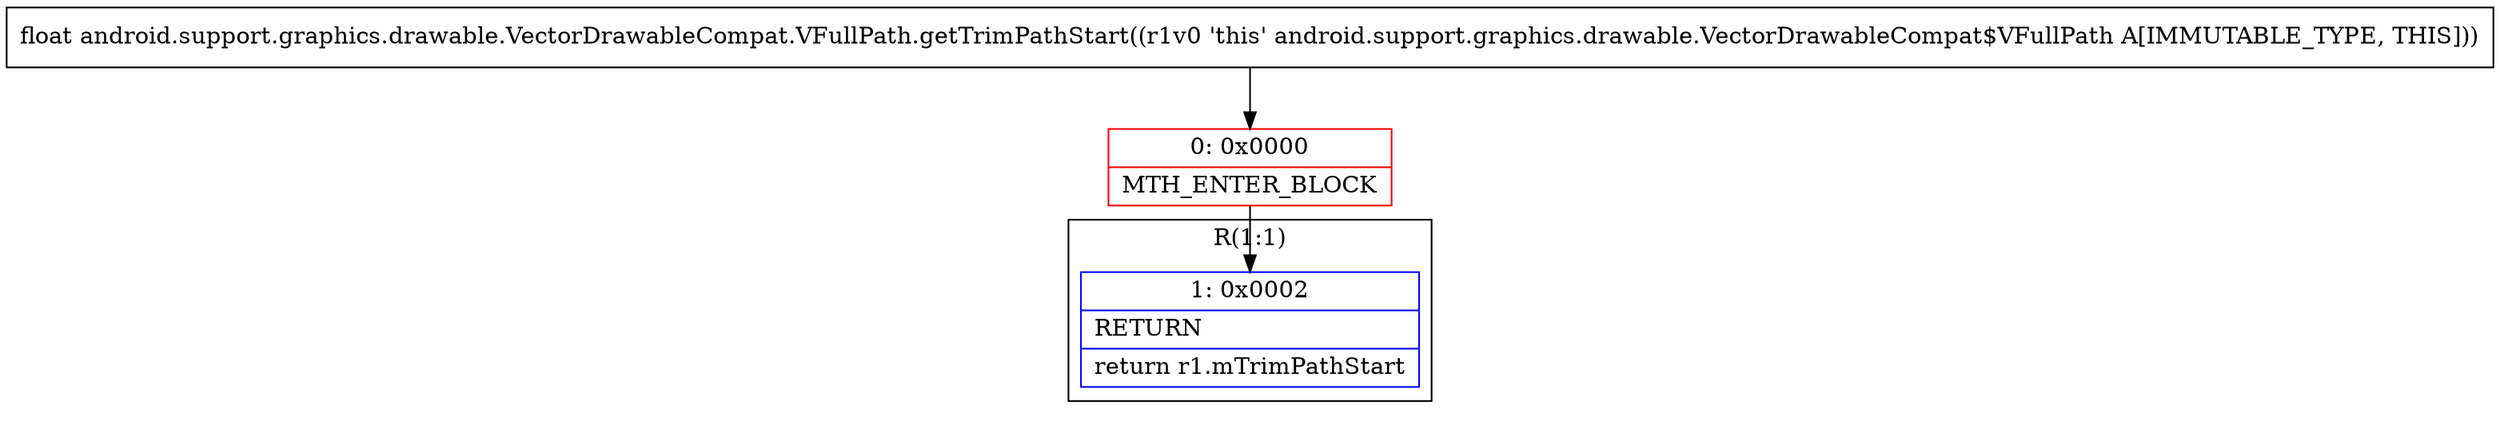digraph "CFG forandroid.support.graphics.drawable.VectorDrawableCompat.VFullPath.getTrimPathStart()F" {
subgraph cluster_Region_269472851 {
label = "R(1:1)";
node [shape=record,color=blue];
Node_1 [shape=record,label="{1\:\ 0x0002|RETURN\l|return r1.mTrimPathStart\l}"];
}
Node_0 [shape=record,color=red,label="{0\:\ 0x0000|MTH_ENTER_BLOCK\l}"];
MethodNode[shape=record,label="{float android.support.graphics.drawable.VectorDrawableCompat.VFullPath.getTrimPathStart((r1v0 'this' android.support.graphics.drawable.VectorDrawableCompat$VFullPath A[IMMUTABLE_TYPE, THIS])) }"];
MethodNode -> Node_0;
Node_0 -> Node_1;
}

